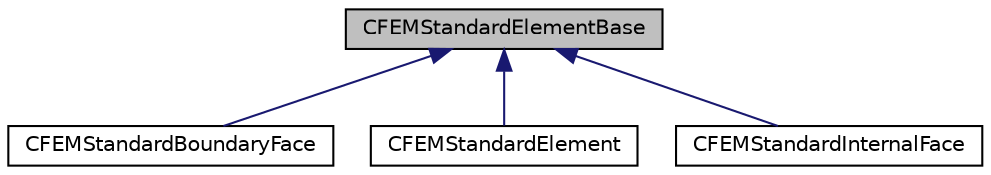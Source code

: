 digraph "CFEMStandardElementBase"
{
  edge [fontname="Helvetica",fontsize="10",labelfontname="Helvetica",labelfontsize="10"];
  node [fontname="Helvetica",fontsize="10",shape=record];
  Node0 [label="CFEMStandardElementBase",height=0.2,width=0.4,color="black", fillcolor="grey75", style="filled", fontcolor="black"];
  Node0 -> Node1 [dir="back",color="midnightblue",fontsize="10",style="solid",fontname="Helvetica"];
  Node1 [label="CFEMStandardBoundaryFace",height=0.2,width=0.4,color="black", fillcolor="white", style="filled",URL="$class_c_f_e_m_standard_boundary_face.html",tooltip="Class to define a FEM standard boundary face. "];
  Node0 -> Node2 [dir="back",color="midnightblue",fontsize="10",style="solid",fontname="Helvetica"];
  Node2 [label="CFEMStandardElement",height=0.2,width=0.4,color="black", fillcolor="white", style="filled",URL="$class_c_f_e_m_standard_element.html",tooltip="Class to define a FEM standard element. "];
  Node0 -> Node3 [dir="back",color="midnightblue",fontsize="10",style="solid",fontname="Helvetica"];
  Node3 [label="CFEMStandardInternalFace",height=0.2,width=0.4,color="black", fillcolor="white", style="filled",URL="$class_c_f_e_m_standard_internal_face.html",tooltip="Class to define a FEM standard internal face. "];
}
